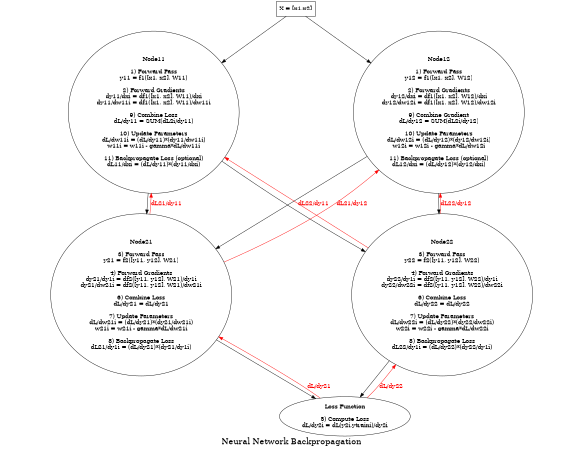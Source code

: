 // sudo apt-get install graphviz
// dot -Tpng nn-backprop.dot -o nn-backprop.png
// xdot nn-backprop.dot
digraph NN
{
	label="Neural Network Backpropagation";
	fontsize=20;
	size="4,3";
	ratio=fill;

	X   [shape=box, label="X = [x1,x2]"];
	f11 [label="Node11\n\n1) Forward Pass\ny11 = f1([x1, x2], W11)\n\n2) Forward Gradients\ndy11/dxi = df1([x1, x2], W11)/dxi\ndy11/dw11i = df1([x1, x2], W11)/dw11i\n\n9) Combine Loss\ndL/dy11 = SUM(dL2i/dy11)\n\n10) Update Parameters\ndL/dw11i = (dL/dy11)*(dy11/dw11i)\nw11i = w11i - gamma*dL/dw11i\n\n11) Backpropagate Loss (optional)\ndL11/dxi = (dL/dy11)*(dy11/dxi)"];
	f12 [label="Node12\n\n1) Forward Pass\ny12 = f1([x1, x2], W12)\n\n2) Forward Gradients\ndy12/dxi = df1([x1, x2], W12)/dxi\ndy12/dw12i = df1([x1, x2], W12)/dw12i\n\n9) Combine Gradient\ndL/dy12 = SUM(dL2i/dy12)\n\n10) Update Parameters\ndL/dw12i = (dL/dy12)*(dy12/dw12i)\nw12i = w12i - gamma*dL/dw12i\n\n11) Backpropagate Loss (optional)\ndL12/dxi = (dL/dy12)*(dy12/dxi)"];
	f21 [label="Node21\n\n3) Forward Pass\ny21 = f2([y11, y12], W21)\n\n4) Forward Gradients\ndy21/dy1i = df2([y11, y12], W21)/dy1i\ndy21/dw21i = df2([y11, y12], W21)/dw21i\n\n6) Combine Loss\ndL/dy21 = dL/dy21\n\n7) Update Parameters\ndL/dw21i = (dL/dy21)*(dy21/dw21i)\nw21i = w21i - gamma*dL/dw21i\n\n8) Backpropagate Loss\ndL21/dy1i = (dL/dy21)*(dy21/dy1i)"];
	f22 [label="Node22\n\n3) Forward Pass\ny22 = f2([y11, y12], W22)\n\n4) Forward Gradients\ndy22/dy1i = df2([y11, y12], W22)/dy1i\ndy22/dw22i = df2([y11, y12], W22)/dw22i\n\n6) Combine Loss\ndL/dy22 = dL/dy22\n\n7) Update Parameters\ndL/dw22i = (dL/dy22)*(dy22/dw22i)\nw22i = w22i - gamma*dL/dw22i\n\n8) Backpropagate Loss\ndL22/dy1i = (dL/dy22)*(dy22/dy1i)"];
	L   [label="Loss Function\n\n5) Compute Loss\ndL/dy2i = dL(y2i,ytraini)/dy2i"];

	{ rank=same f11 -> f12 [style=invis] };
	{ rank=same f21 -> f22 [style=invis] };
	X   -> f11;
	X   -> f12;
	f11 -> f21;
	f12 -> f21;
	f11 -> f22;
	f12 -> f22;
	f21 -> L;
	f22 -> L;
	L   -> f21 [fontcolor=red, color=red, label="dL/dy21"];
	L   -> f22 [fontcolor=red, color=red, label="dL/dy22"];
	f21 -> f11 [fontcolor=red, color=red, label="dL21/dy11"];
	f21 -> f12 [fontcolor=red, color=red, label="dL21/dy12"];
	f22 -> f11 [fontcolor=red, color=red, label="dL22/dy11"];
	f22 -> f12 [fontcolor=red, color=red, label="dL22/dy12"];
}
